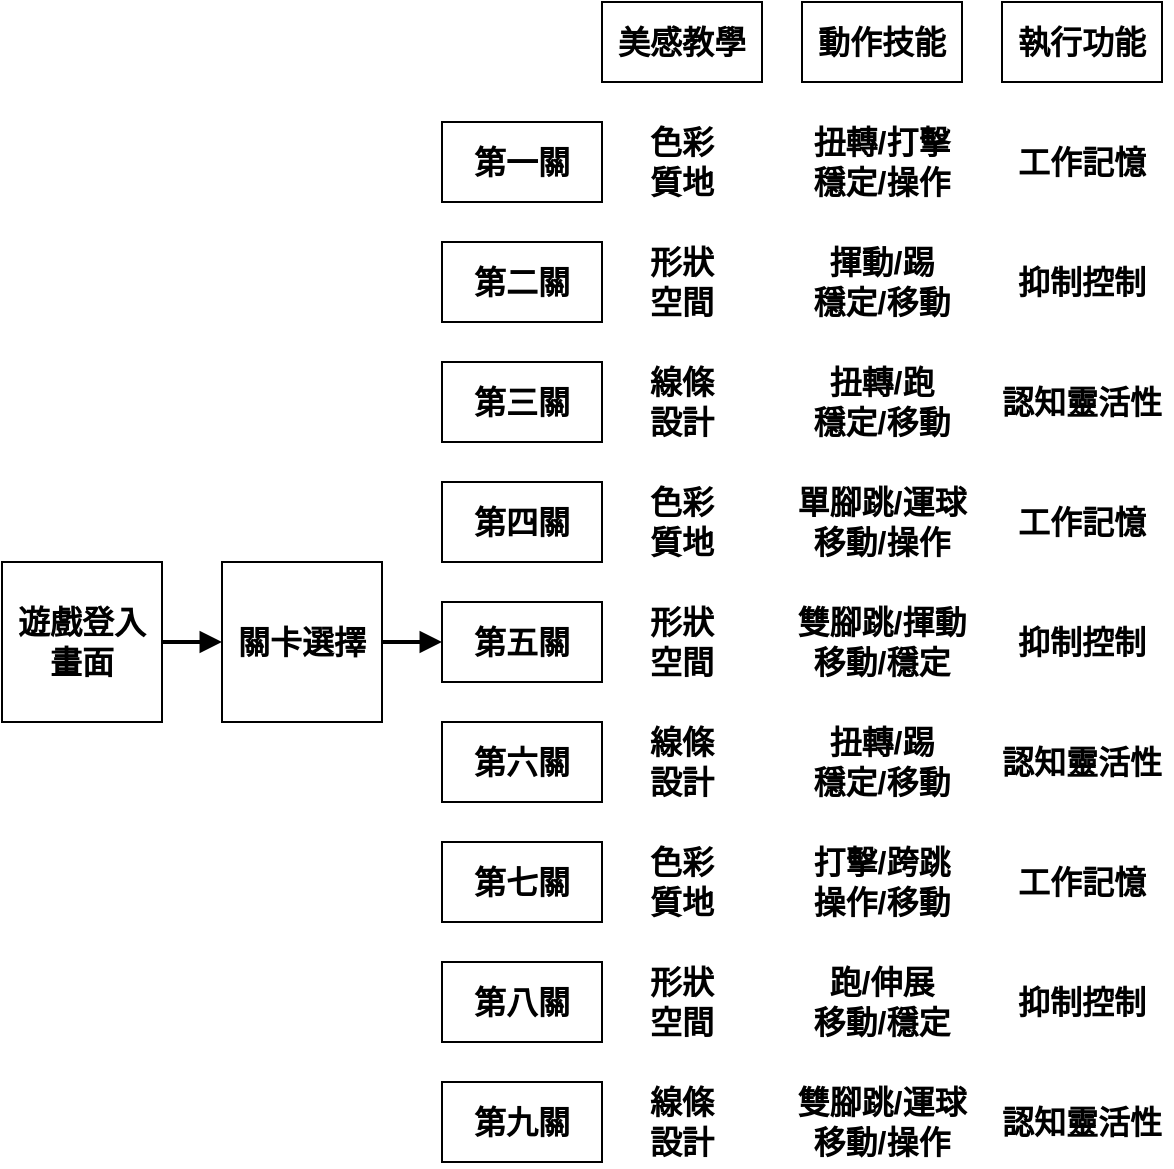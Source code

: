 <mxfile version="15.2.9" type="device"><diagram id="vt1_3pPXwsVrehtkdGzS" name="Page-1"><mxGraphModel dx="931" dy="927" grid="0" gridSize="10" guides="1" tooltips="1" connect="1" arrows="1" fold="1" page="0" pageScale="1" pageWidth="827" pageHeight="1169" math="0" shadow="0"><root><mxCell id="0"/><mxCell id="1" parent="0"/><mxCell id="yqiEMgLtX-DISgxIpjLN-12" style="edgeStyle=orthogonalEdgeStyle;rounded=0;orthogonalLoop=1;jettySize=auto;html=1;entryX=0;entryY=0.5;entryDx=0;entryDy=0;fontSize=16;strokeWidth=2;endArrow=block;endFill=1;" edge="1" parent="1" source="yqiEMgLtX-DISgxIpjLN-1" target="yqiEMgLtX-DISgxIpjLN-2"><mxGeometry relative="1" as="geometry"/></mxCell><mxCell id="yqiEMgLtX-DISgxIpjLN-1" value="遊戲登入畫面" style="rounded=0;whiteSpace=wrap;html=1;fontSize=16;fontStyle=1" vertex="1" parent="1"><mxGeometry x="100" y="360" width="80" height="80" as="geometry"/></mxCell><mxCell id="yqiEMgLtX-DISgxIpjLN-13" style="edgeStyle=orthogonalEdgeStyle;rounded=0;orthogonalLoop=1;jettySize=auto;html=1;fontSize=16;strokeWidth=2;endArrow=block;endFill=1;" edge="1" parent="1" source="yqiEMgLtX-DISgxIpjLN-2" target="yqiEMgLtX-DISgxIpjLN-3"><mxGeometry relative="1" as="geometry"/></mxCell><mxCell id="yqiEMgLtX-DISgxIpjLN-2" value="關卡選擇" style="rounded=0;whiteSpace=wrap;html=1;fontSize=16;fontStyle=1" vertex="1" parent="1"><mxGeometry x="210" y="360" width="80" height="80" as="geometry"/></mxCell><mxCell id="yqiEMgLtX-DISgxIpjLN-3" value="第五關" style="rounded=0;whiteSpace=wrap;html=1;fontSize=16;fontStyle=1" vertex="1" parent="1"><mxGeometry x="320" y="380" width="80" height="40" as="geometry"/></mxCell><mxCell id="yqiEMgLtX-DISgxIpjLN-4" value="第四關" style="rounded=0;whiteSpace=wrap;html=1;fontSize=16;fontStyle=1" vertex="1" parent="1"><mxGeometry x="320" y="320" width="80" height="40" as="geometry"/></mxCell><mxCell id="yqiEMgLtX-DISgxIpjLN-5" value="第六關" style="rounded=0;whiteSpace=wrap;html=1;fontSize=16;fontStyle=1" vertex="1" parent="1"><mxGeometry x="320" y="440" width="80" height="40" as="geometry"/></mxCell><mxCell id="yqiEMgLtX-DISgxIpjLN-6" value="第三關" style="rounded=0;whiteSpace=wrap;html=1;fontSize=16;fontStyle=1" vertex="1" parent="1"><mxGeometry x="320" y="260" width="80" height="40" as="geometry"/></mxCell><mxCell id="yqiEMgLtX-DISgxIpjLN-7" value="第七關" style="rounded=0;whiteSpace=wrap;html=1;fontSize=16;fontStyle=1" vertex="1" parent="1"><mxGeometry x="320" y="500" width="80" height="40" as="geometry"/></mxCell><mxCell id="yqiEMgLtX-DISgxIpjLN-8" value="第二關" style="rounded=0;whiteSpace=wrap;html=1;fontSize=16;fontStyle=1" vertex="1" parent="1"><mxGeometry x="320" y="200" width="80" height="40" as="geometry"/></mxCell><mxCell id="yqiEMgLtX-DISgxIpjLN-9" value="第一關" style="rounded=0;whiteSpace=wrap;html=1;fontSize=16;fontStyle=1" vertex="1" parent="1"><mxGeometry x="320" y="140" width="80" height="40" as="geometry"/></mxCell><mxCell id="yqiEMgLtX-DISgxIpjLN-10" value="第八關" style="rounded=0;whiteSpace=wrap;html=1;fontSize=16;fontStyle=1" vertex="1" parent="1"><mxGeometry x="320" y="560" width="80" height="40" as="geometry"/></mxCell><mxCell id="yqiEMgLtX-DISgxIpjLN-11" value="第九關" style="rounded=0;whiteSpace=wrap;html=1;fontSize=16;fontStyle=1" vertex="1" parent="1"><mxGeometry x="320" y="620" width="80" height="40" as="geometry"/></mxCell><mxCell id="yqiEMgLtX-DISgxIpjLN-14" value="美感教學" style="rounded=0;whiteSpace=wrap;html=1;fontSize=16;fontStyle=1" vertex="1" parent="1"><mxGeometry x="400" y="80" width="80" height="40" as="geometry"/></mxCell><mxCell id="yqiEMgLtX-DISgxIpjLN-15" value="動作技能" style="rounded=0;whiteSpace=wrap;html=1;fontSize=16;fontStyle=1" vertex="1" parent="1"><mxGeometry x="500" y="80" width="80" height="40" as="geometry"/></mxCell><mxCell id="yqiEMgLtX-DISgxIpjLN-16" value="執行功能" style="rounded=0;whiteSpace=wrap;html=1;fontSize=16;fontStyle=1" vertex="1" parent="1"><mxGeometry x="600" y="80" width="80" height="40" as="geometry"/></mxCell><mxCell id="yqiEMgLtX-DISgxIpjLN-17" value="色彩&lt;br&gt;質地" style="text;html=1;strokeColor=none;fillColor=none;align=center;verticalAlign=middle;whiteSpace=wrap;rounded=0;fontSize=16;fontStyle=1" vertex="1" parent="1"><mxGeometry x="400" y="140" width="80" height="40" as="geometry"/></mxCell><mxCell id="yqiEMgLtX-DISgxIpjLN-18" value="扭轉/打擊&lt;br&gt;穩定/操作" style="text;html=1;strokeColor=none;fillColor=none;align=center;verticalAlign=middle;whiteSpace=wrap;rounded=0;fontSize=16;fontStyle=1" vertex="1" parent="1"><mxGeometry x="500" y="140" width="80" height="40" as="geometry"/></mxCell><mxCell id="yqiEMgLtX-DISgxIpjLN-19" value="工作記憶" style="text;html=1;strokeColor=none;fillColor=none;align=center;verticalAlign=middle;whiteSpace=wrap;rounded=0;fontSize=16;fontStyle=1" vertex="1" parent="1"><mxGeometry x="600" y="140" width="80" height="40" as="geometry"/></mxCell><mxCell id="yqiEMgLtX-DISgxIpjLN-20" value="形狀&lt;br&gt;空間" style="text;html=1;strokeColor=none;fillColor=none;align=center;verticalAlign=middle;whiteSpace=wrap;rounded=0;fontSize=16;fontStyle=1" vertex="1" parent="1"><mxGeometry x="400" y="200" width="80" height="40" as="geometry"/></mxCell><mxCell id="yqiEMgLtX-DISgxIpjLN-21" value="線條&lt;br&gt;設計" style="text;html=1;strokeColor=none;fillColor=none;align=center;verticalAlign=middle;whiteSpace=wrap;rounded=0;fontSize=16;fontStyle=1" vertex="1" parent="1"><mxGeometry x="400" y="260" width="80" height="40" as="geometry"/></mxCell><mxCell id="yqiEMgLtX-DISgxIpjLN-27" value="色彩&lt;br&gt;質地" style="text;html=1;strokeColor=none;fillColor=none;align=center;verticalAlign=middle;whiteSpace=wrap;rounded=0;fontSize=16;fontStyle=1" vertex="1" parent="1"><mxGeometry x="400" y="320" width="80" height="40" as="geometry"/></mxCell><mxCell id="yqiEMgLtX-DISgxIpjLN-28" value="形狀&lt;br&gt;空間" style="text;html=1;strokeColor=none;fillColor=none;align=center;verticalAlign=middle;whiteSpace=wrap;rounded=0;fontSize=16;fontStyle=1" vertex="1" parent="1"><mxGeometry x="400" y="380" width="80" height="40" as="geometry"/></mxCell><mxCell id="yqiEMgLtX-DISgxIpjLN-29" value="線條&lt;br&gt;設計" style="text;html=1;strokeColor=none;fillColor=none;align=center;verticalAlign=middle;whiteSpace=wrap;rounded=0;fontSize=16;fontStyle=1" vertex="1" parent="1"><mxGeometry x="400" y="440" width="80" height="40" as="geometry"/></mxCell><mxCell id="yqiEMgLtX-DISgxIpjLN-30" value="色彩&lt;br&gt;質地" style="text;html=1;strokeColor=none;fillColor=none;align=center;verticalAlign=middle;whiteSpace=wrap;rounded=0;fontSize=16;fontStyle=1" vertex="1" parent="1"><mxGeometry x="400" y="500" width="80" height="40" as="geometry"/></mxCell><mxCell id="yqiEMgLtX-DISgxIpjLN-31" value="形狀&lt;br&gt;空間" style="text;html=1;strokeColor=none;fillColor=none;align=center;verticalAlign=middle;whiteSpace=wrap;rounded=0;fontSize=16;fontStyle=1" vertex="1" parent="1"><mxGeometry x="400" y="560" width="80" height="40" as="geometry"/></mxCell><mxCell id="yqiEMgLtX-DISgxIpjLN-32" value="線條&lt;br&gt;設計" style="text;html=1;strokeColor=none;fillColor=none;align=center;verticalAlign=middle;whiteSpace=wrap;rounded=0;fontSize=16;fontStyle=1" vertex="1" parent="1"><mxGeometry x="400" y="620" width="80" height="40" as="geometry"/></mxCell><mxCell id="yqiEMgLtX-DISgxIpjLN-33" value="揮動/踢&lt;br&gt;穩定/移動" style="text;html=1;strokeColor=none;fillColor=none;align=center;verticalAlign=middle;whiteSpace=wrap;rounded=0;fontSize=16;fontStyle=1" vertex="1" parent="1"><mxGeometry x="500" y="200" width="80" height="40" as="geometry"/></mxCell><mxCell id="yqiEMgLtX-DISgxIpjLN-34" value="扭轉/跑&lt;br&gt;穩定/移動" style="text;html=1;strokeColor=none;fillColor=none;align=center;verticalAlign=middle;whiteSpace=wrap;rounded=0;fontSize=16;fontStyle=1" vertex="1" parent="1"><mxGeometry x="500" y="260" width="80" height="40" as="geometry"/></mxCell><mxCell id="yqiEMgLtX-DISgxIpjLN-35" value="單腳跳/運球&lt;br&gt;移動/操作" style="text;html=1;strokeColor=none;fillColor=none;align=center;verticalAlign=middle;whiteSpace=wrap;rounded=0;fontSize=16;fontStyle=1" vertex="1" parent="1"><mxGeometry x="495" y="317.5" width="90" height="45" as="geometry"/></mxCell><mxCell id="yqiEMgLtX-DISgxIpjLN-37" value="雙腳跳/揮動&lt;br&gt;移動/穩定" style="text;html=1;strokeColor=none;fillColor=none;align=center;verticalAlign=middle;whiteSpace=wrap;rounded=0;fontSize=16;fontStyle=1" vertex="1" parent="1"><mxGeometry x="495" y="377.5" width="90" height="45" as="geometry"/></mxCell><mxCell id="yqiEMgLtX-DISgxIpjLN-38" value="扭轉/踢&lt;br&gt;穩定/移動" style="text;html=1;strokeColor=none;fillColor=none;align=center;verticalAlign=middle;whiteSpace=wrap;rounded=0;fontSize=16;fontStyle=1" vertex="1" parent="1"><mxGeometry x="500" y="440" width="80" height="40" as="geometry"/></mxCell><mxCell id="yqiEMgLtX-DISgxIpjLN-39" value="打擊/跨跳&lt;br&gt;操作/移動" style="text;html=1;strokeColor=none;fillColor=none;align=center;verticalAlign=middle;whiteSpace=wrap;rounded=0;fontSize=16;fontStyle=1" vertex="1" parent="1"><mxGeometry x="500" y="500" width="80" height="40" as="geometry"/></mxCell><mxCell id="yqiEMgLtX-DISgxIpjLN-40" value="跑/伸展&lt;br&gt;移動/穩定" style="text;html=1;strokeColor=none;fillColor=none;align=center;verticalAlign=middle;whiteSpace=wrap;rounded=0;fontSize=16;fontStyle=1" vertex="1" parent="1"><mxGeometry x="500" y="560" width="80" height="40" as="geometry"/></mxCell><mxCell id="yqiEMgLtX-DISgxIpjLN-42" value="雙腳跳/運球&lt;br&gt;移動/操作" style="text;html=1;strokeColor=none;fillColor=none;align=center;verticalAlign=middle;whiteSpace=wrap;rounded=0;fontSize=16;fontStyle=1" vertex="1" parent="1"><mxGeometry x="495" y="617.5" width="90" height="45" as="geometry"/></mxCell><mxCell id="yqiEMgLtX-DISgxIpjLN-43" value="抑制控制" style="text;html=1;strokeColor=none;fillColor=none;align=center;verticalAlign=middle;whiteSpace=wrap;rounded=0;fontSize=16;fontStyle=1" vertex="1" parent="1"><mxGeometry x="600" y="200" width="80" height="40" as="geometry"/></mxCell><mxCell id="yqiEMgLtX-DISgxIpjLN-44" value="認知靈活性" style="text;html=1;strokeColor=none;fillColor=none;align=center;verticalAlign=middle;whiteSpace=wrap;rounded=0;fontSize=16;fontStyle=1" vertex="1" parent="1"><mxGeometry x="595" y="260" width="90" height="40" as="geometry"/></mxCell><mxCell id="yqiEMgLtX-DISgxIpjLN-45" value="工作記憶" style="text;html=1;strokeColor=none;fillColor=none;align=center;verticalAlign=middle;whiteSpace=wrap;rounded=0;fontSize=16;fontStyle=1" vertex="1" parent="1"><mxGeometry x="600" y="320" width="80" height="40" as="geometry"/></mxCell><mxCell id="yqiEMgLtX-DISgxIpjLN-46" value="抑制控制" style="text;html=1;strokeColor=none;fillColor=none;align=center;verticalAlign=middle;whiteSpace=wrap;rounded=0;fontSize=16;fontStyle=1" vertex="1" parent="1"><mxGeometry x="600" y="380" width="80" height="40" as="geometry"/></mxCell><mxCell id="yqiEMgLtX-DISgxIpjLN-47" value="認知靈活性" style="text;html=1;strokeColor=none;fillColor=none;align=center;verticalAlign=middle;whiteSpace=wrap;rounded=0;fontSize=16;fontStyle=1" vertex="1" parent="1"><mxGeometry x="595" y="440" width="90" height="40" as="geometry"/></mxCell><mxCell id="yqiEMgLtX-DISgxIpjLN-48" value="工作記憶" style="text;html=1;strokeColor=none;fillColor=none;align=center;verticalAlign=middle;whiteSpace=wrap;rounded=0;fontSize=16;fontStyle=1" vertex="1" parent="1"><mxGeometry x="600" y="500" width="80" height="40" as="geometry"/></mxCell><mxCell id="yqiEMgLtX-DISgxIpjLN-49" value="抑制控制" style="text;html=1;strokeColor=none;fillColor=none;align=center;verticalAlign=middle;whiteSpace=wrap;rounded=0;fontSize=16;fontStyle=1" vertex="1" parent="1"><mxGeometry x="600" y="560" width="80" height="40" as="geometry"/></mxCell><mxCell id="yqiEMgLtX-DISgxIpjLN-50" value="認知靈活性" style="text;html=1;strokeColor=none;fillColor=none;align=center;verticalAlign=middle;whiteSpace=wrap;rounded=0;fontSize=16;fontStyle=1" vertex="1" parent="1"><mxGeometry x="595" y="620" width="90" height="40" as="geometry"/></mxCell></root></mxGraphModel></diagram></mxfile>